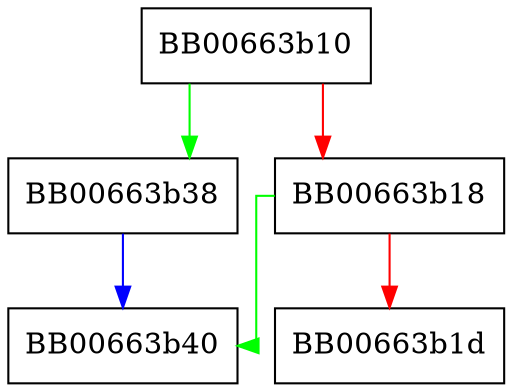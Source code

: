 digraph dpn_cb {
  node [shape="box"];
  graph [splines=ortho];
  BB00663b10 -> BB00663b38 [color="green"];
  BB00663b10 -> BB00663b18 [color="red"];
  BB00663b18 -> BB00663b40 [color="green"];
  BB00663b18 -> BB00663b1d [color="red"];
  BB00663b38 -> BB00663b40 [color="blue"];
}